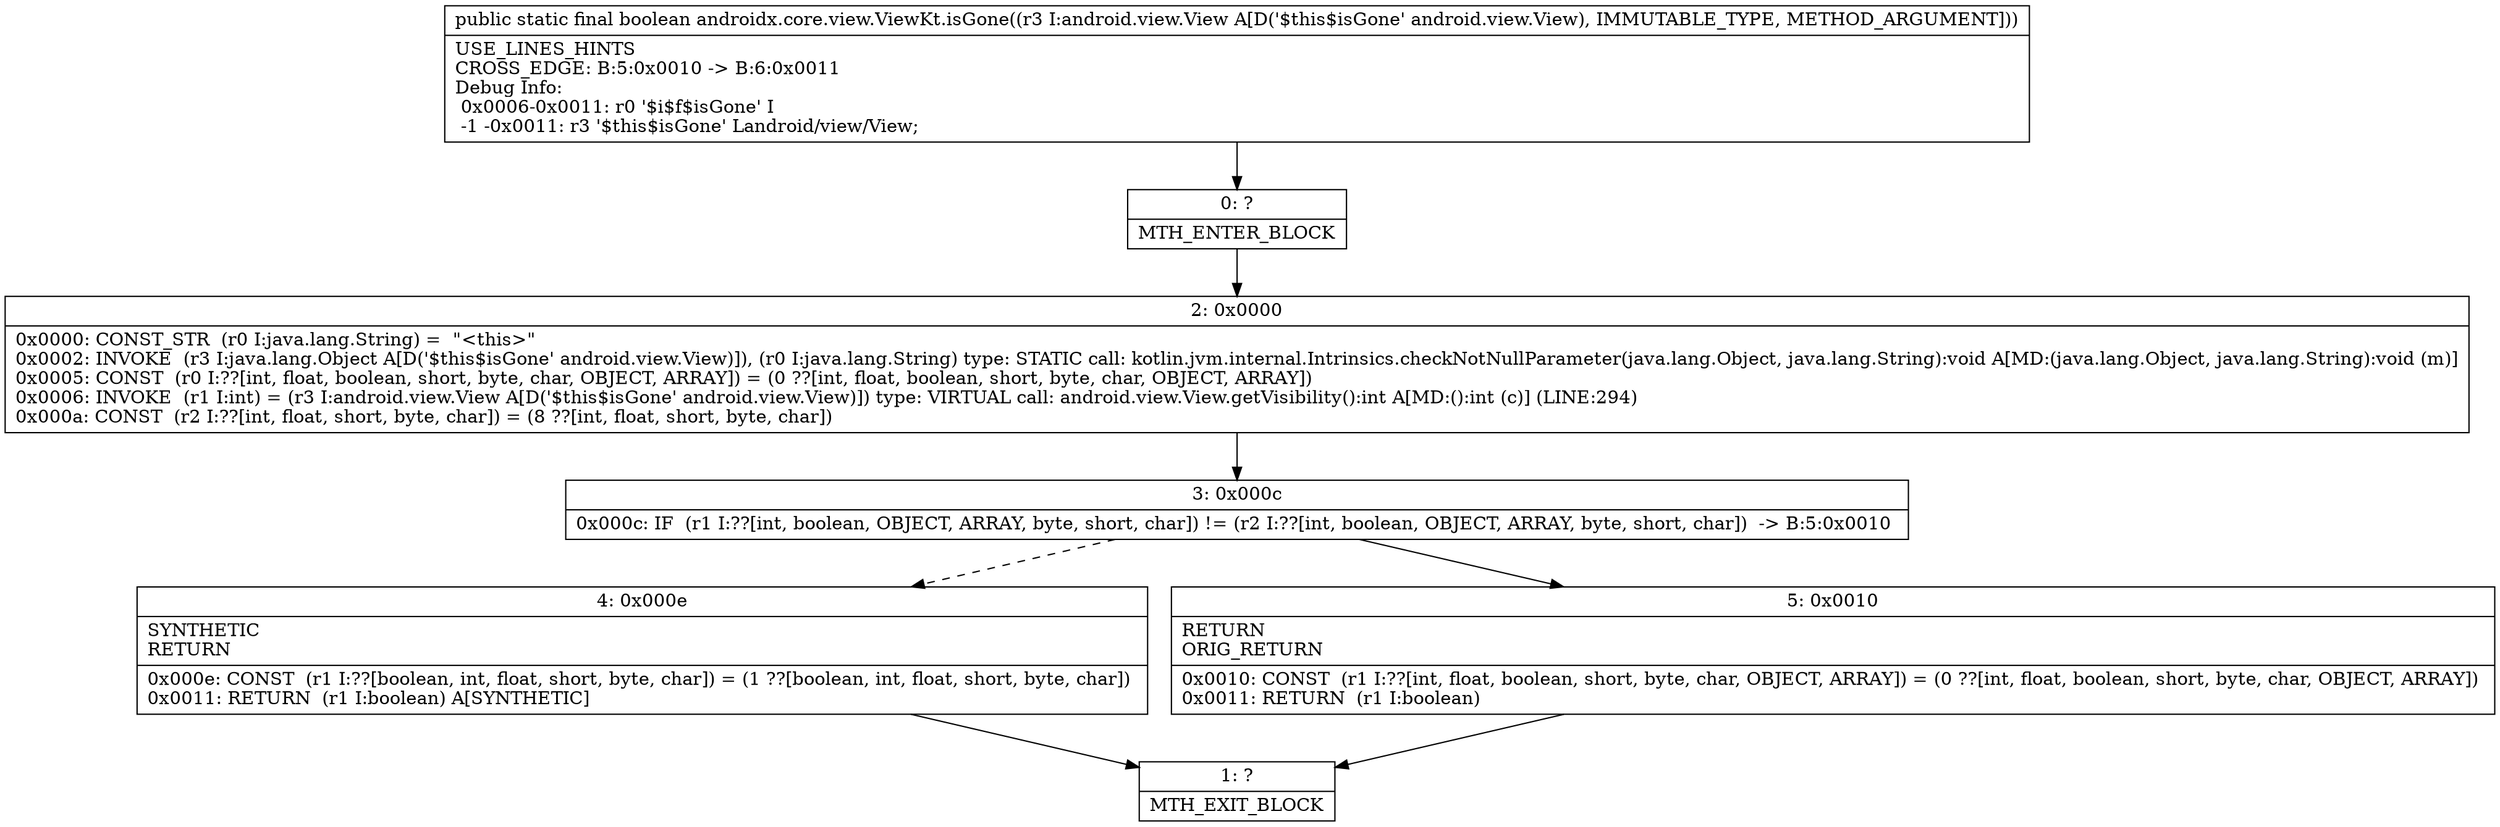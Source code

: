 digraph "CFG forandroidx.core.view.ViewKt.isGone(Landroid\/view\/View;)Z" {
Node_0 [shape=record,label="{0\:\ ?|MTH_ENTER_BLOCK\l}"];
Node_2 [shape=record,label="{2\:\ 0x0000|0x0000: CONST_STR  (r0 I:java.lang.String) =  \"\<this\>\" \l0x0002: INVOKE  (r3 I:java.lang.Object A[D('$this$isGone' android.view.View)]), (r0 I:java.lang.String) type: STATIC call: kotlin.jvm.internal.Intrinsics.checkNotNullParameter(java.lang.Object, java.lang.String):void A[MD:(java.lang.Object, java.lang.String):void (m)]\l0x0005: CONST  (r0 I:??[int, float, boolean, short, byte, char, OBJECT, ARRAY]) = (0 ??[int, float, boolean, short, byte, char, OBJECT, ARRAY]) \l0x0006: INVOKE  (r1 I:int) = (r3 I:android.view.View A[D('$this$isGone' android.view.View)]) type: VIRTUAL call: android.view.View.getVisibility():int A[MD:():int (c)] (LINE:294)\l0x000a: CONST  (r2 I:??[int, float, short, byte, char]) = (8 ??[int, float, short, byte, char]) \l}"];
Node_3 [shape=record,label="{3\:\ 0x000c|0x000c: IF  (r1 I:??[int, boolean, OBJECT, ARRAY, byte, short, char]) != (r2 I:??[int, boolean, OBJECT, ARRAY, byte, short, char])  \-\> B:5:0x0010 \l}"];
Node_4 [shape=record,label="{4\:\ 0x000e|SYNTHETIC\lRETURN\l|0x000e: CONST  (r1 I:??[boolean, int, float, short, byte, char]) = (1 ??[boolean, int, float, short, byte, char]) \l0x0011: RETURN  (r1 I:boolean) A[SYNTHETIC]\l}"];
Node_1 [shape=record,label="{1\:\ ?|MTH_EXIT_BLOCK\l}"];
Node_5 [shape=record,label="{5\:\ 0x0010|RETURN\lORIG_RETURN\l|0x0010: CONST  (r1 I:??[int, float, boolean, short, byte, char, OBJECT, ARRAY]) = (0 ??[int, float, boolean, short, byte, char, OBJECT, ARRAY]) \l0x0011: RETURN  (r1 I:boolean) \l}"];
MethodNode[shape=record,label="{public static final boolean androidx.core.view.ViewKt.isGone((r3 I:android.view.View A[D('$this$isGone' android.view.View), IMMUTABLE_TYPE, METHOD_ARGUMENT]))  | USE_LINES_HINTS\lCROSS_EDGE: B:5:0x0010 \-\> B:6:0x0011\lDebug Info:\l  0x0006\-0x0011: r0 '$i$f$isGone' I\l  \-1 \-0x0011: r3 '$this$isGone' Landroid\/view\/View;\l}"];
MethodNode -> Node_0;Node_0 -> Node_2;
Node_2 -> Node_3;
Node_3 -> Node_4[style=dashed];
Node_3 -> Node_5;
Node_4 -> Node_1;
Node_5 -> Node_1;
}

